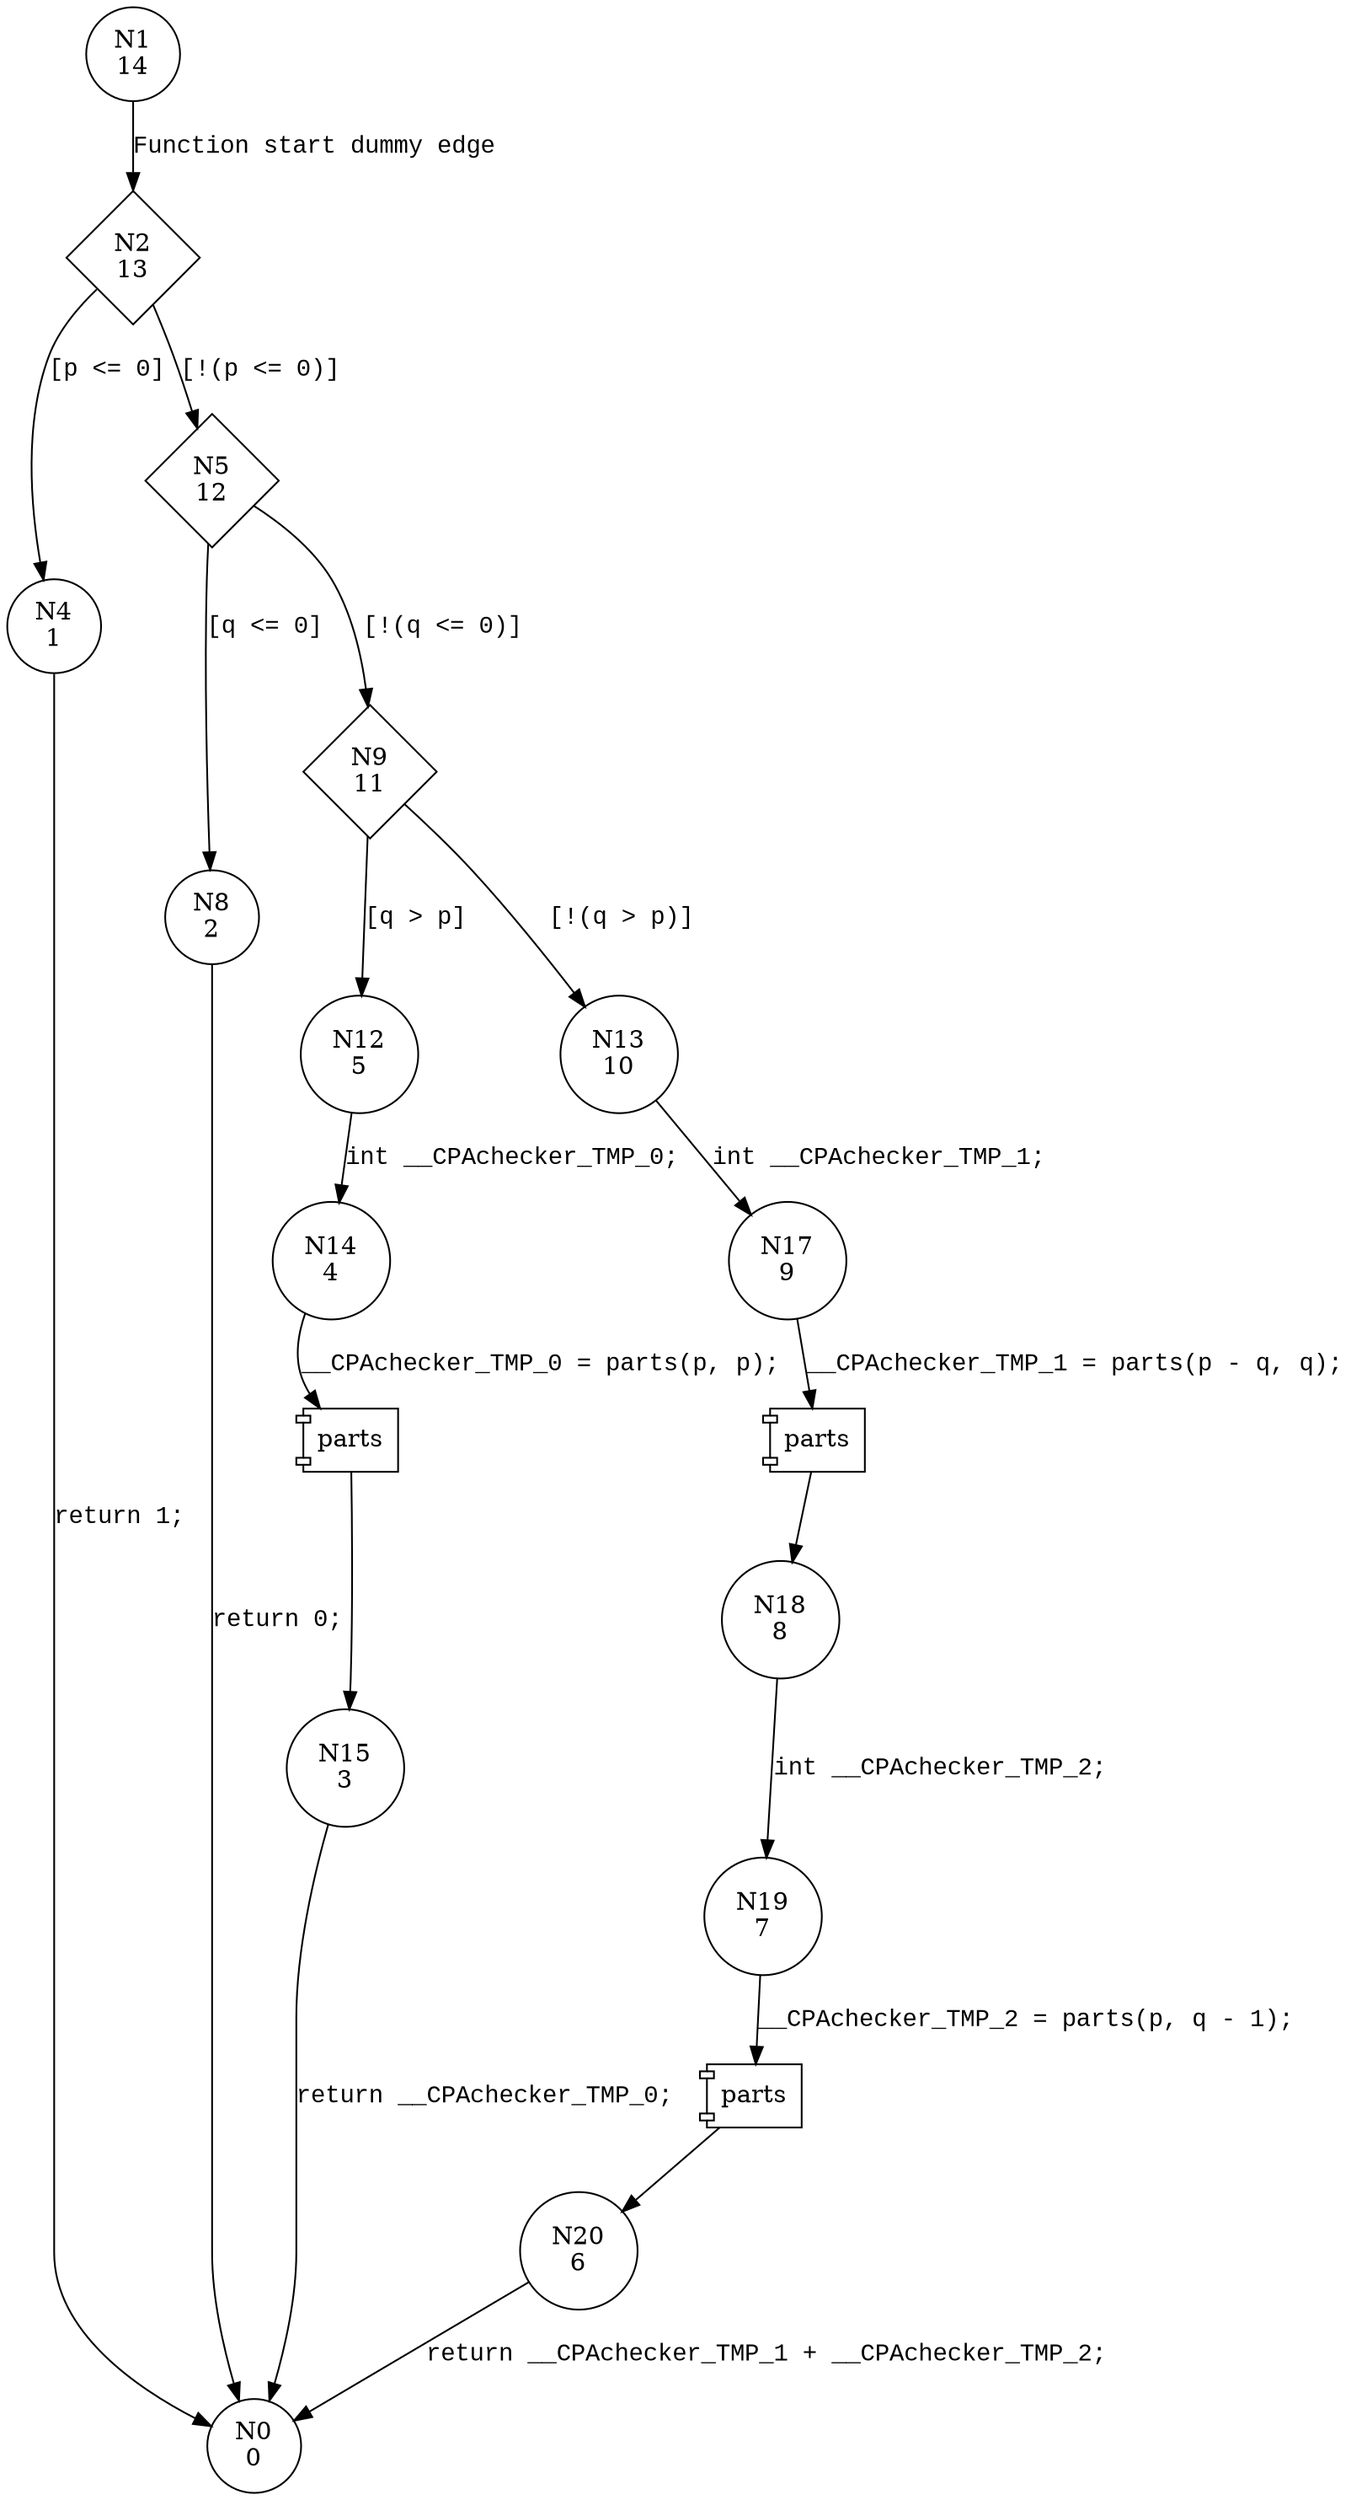 digraph parts {
1 [shape="circle" label="N1\n14"]
2 [shape="diamond" label="N2\n13"]
4 [shape="circle" label="N4\n1"]
5 [shape="diamond" label="N5\n12"]
8 [shape="circle" label="N8\n2"]
9 [shape="diamond" label="N9\n11"]
12 [shape="circle" label="N12\n5"]
13 [shape="circle" label="N13\n10"]
17 [shape="circle" label="N17\n9"]
18 [shape="circle" label="N18\n8"]
19 [shape="circle" label="N19\n7"]
20 [shape="circle" label="N20\n6"]
14 [shape="circle" label="N14\n4"]
15 [shape="circle" label="N15\n3"]
0 [shape="circle" label="N0\n0"]
1 -> 2 [label="Function start dummy edge" fontname="Courier New"]
2 -> 4 [label="[p <= 0]" fontname="Courier New"]
2 -> 5 [label="[!(p <= 0)]" fontname="Courier New"]
5 -> 8 [label="[q <= 0]" fontname="Courier New"]
5 -> 9 [label="[!(q <= 0)]" fontname="Courier New"]
9 -> 12 [label="[q > p]" fontname="Courier New"]
9 -> 13 [label="[!(q > p)]" fontname="Courier New"]
100001 [shape="component" label="parts"]
17 -> 100001 [label="__CPAchecker_TMP_1 = parts(p - q, q);" fontname="Courier New"]
100001 -> 18 [label="" fontname="Courier New"]
100002 [shape="component" label="parts"]
19 -> 100002 [label="__CPAchecker_TMP_2 = parts(p, q - 1);" fontname="Courier New"]
100002 -> 20 [label="" fontname="Courier New"]
12 -> 14 [label="int __CPAchecker_TMP_0;" fontname="Courier New"]
100003 [shape="component" label="parts"]
14 -> 100003 [label="__CPAchecker_TMP_0 = parts(p, p);" fontname="Courier New"]
100003 -> 15 [label="" fontname="Courier New"]
8 -> 0 [label="return 0;" fontname="Courier New"]
13 -> 17 [label="int __CPAchecker_TMP_1;" fontname="Courier New"]
18 -> 19 [label="int __CPAchecker_TMP_2;" fontname="Courier New"]
20 -> 0 [label="return __CPAchecker_TMP_1 + __CPAchecker_TMP_2;" fontname="Courier New"]
15 -> 0 [label="return __CPAchecker_TMP_0;" fontname="Courier New"]
4 -> 0 [label="return 1;" fontname="Courier New"]
}